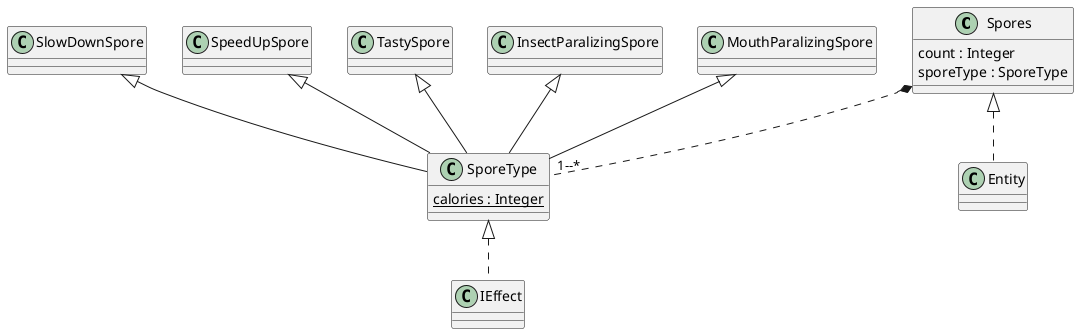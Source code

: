 @startuml spore

Spores *.. "1--*" SporeType
Spores <|.. Entity
class Spores{
    count : Integer
    sporeType : SporeType
}

SporeType <|.. IEffect
class SporeType{
    {static} calories : Integer
}

SlowDownSpore <|--SporeType
class SlowDownSpore{

}

SpeedUpSpore <|--SporeType
class SpeedUpSpore{

}

TastySpore <|--SporeType
class TastySpore{

}

InsectParalizingSpore <|--SporeType
class InsectParalizingSpore{

}

MouthParalizingSpore <|--SporeType
class MouthParalizingSpore{

}
@enduml